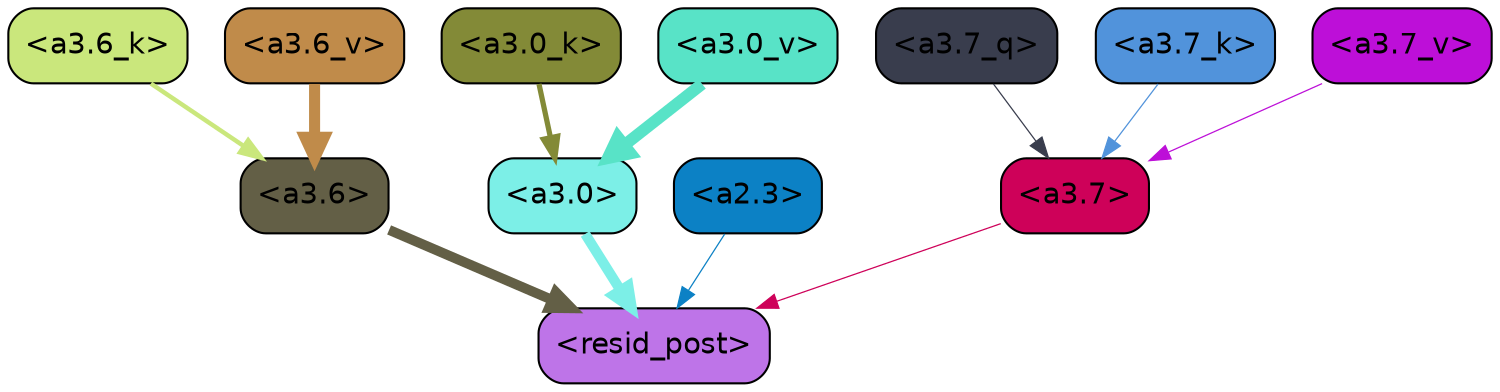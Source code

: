 strict digraph "" {
	graph [bgcolor=transparent,
		layout=dot,
		overlap=false,
		splines=true
	];
	"<a3.7>"	[color=black,
		fillcolor="#ce0159",
		fontname=Helvetica,
		shape=box,
		style="filled, rounded"];
	"<resid_post>"	[color=black,
		fillcolor="#be74e8",
		fontname=Helvetica,
		shape=box,
		style="filled, rounded"];
	"<a3.7>" -> "<resid_post>"	[color="#ce0159",
		penwidth=0.6];
	"<a3.6>"	[color=black,
		fillcolor="#635f46",
		fontname=Helvetica,
		shape=box,
		style="filled, rounded"];
	"<a3.6>" -> "<resid_post>"	[color="#635f46",
		penwidth=4.7534414529800415];
	"<a3.0>"	[color=black,
		fillcolor="#7cefe7",
		fontname=Helvetica,
		shape=box,
		style="filled, rounded"];
	"<a3.0>" -> "<resid_post>"	[color="#7cefe7",
		penwidth=4.898576855659485];
	"<a2.3>"	[color=black,
		fillcolor="#0c81c5",
		fontname=Helvetica,
		shape=box,
		style="filled, rounded"];
	"<a2.3>" -> "<resid_post>"	[color="#0c81c5",
		penwidth=0.6];
	"<a3.7_q>"	[color=black,
		fillcolor="#393d4d",
		fontname=Helvetica,
		shape=box,
		style="filled, rounded"];
	"<a3.7_q>" -> "<a3.7>"	[color="#393d4d",
		penwidth=0.6];
	"<a3.7_k>"	[color=black,
		fillcolor="#5193db",
		fontname=Helvetica,
		shape=box,
		style="filled, rounded"];
	"<a3.7_k>" -> "<a3.7>"	[color="#5193db",
		penwidth=0.6];
	"<a3.6_k>"	[color=black,
		fillcolor="#cae77c",
		fontname=Helvetica,
		shape=box,
		style="filled, rounded"];
	"<a3.6_k>" -> "<a3.6>"	[color="#cae77c",
		penwidth=2.13908451795578];
	"<a3.0_k>"	[color=black,
		fillcolor="#838a37",
		fontname=Helvetica,
		shape=box,
		style="filled, rounded"];
	"<a3.0_k>" -> "<a3.0>"	[color="#838a37",
		penwidth=2.520303964614868];
	"<a3.7_v>"	[color=black,
		fillcolor="#bd0fd8",
		fontname=Helvetica,
		shape=box,
		style="filled, rounded"];
	"<a3.7_v>" -> "<a3.7>"	[color="#bd0fd8",
		penwidth=0.6];
	"<a3.6_v>"	[color=black,
		fillcolor="#c08b4a",
		fontname=Helvetica,
		shape=box,
		style="filled, rounded"];
	"<a3.6_v>" -> "<a3.6>"	[color="#c08b4a",
		penwidth=5.297133803367615];
	"<a3.0_v>"	[color=black,
		fillcolor="#58e3c7",
		fontname=Helvetica,
		shape=box,
		style="filled, rounded"];
	"<a3.0_v>" -> "<a3.0>"	[color="#58e3c7",
		penwidth=5.680712580680847];
}
